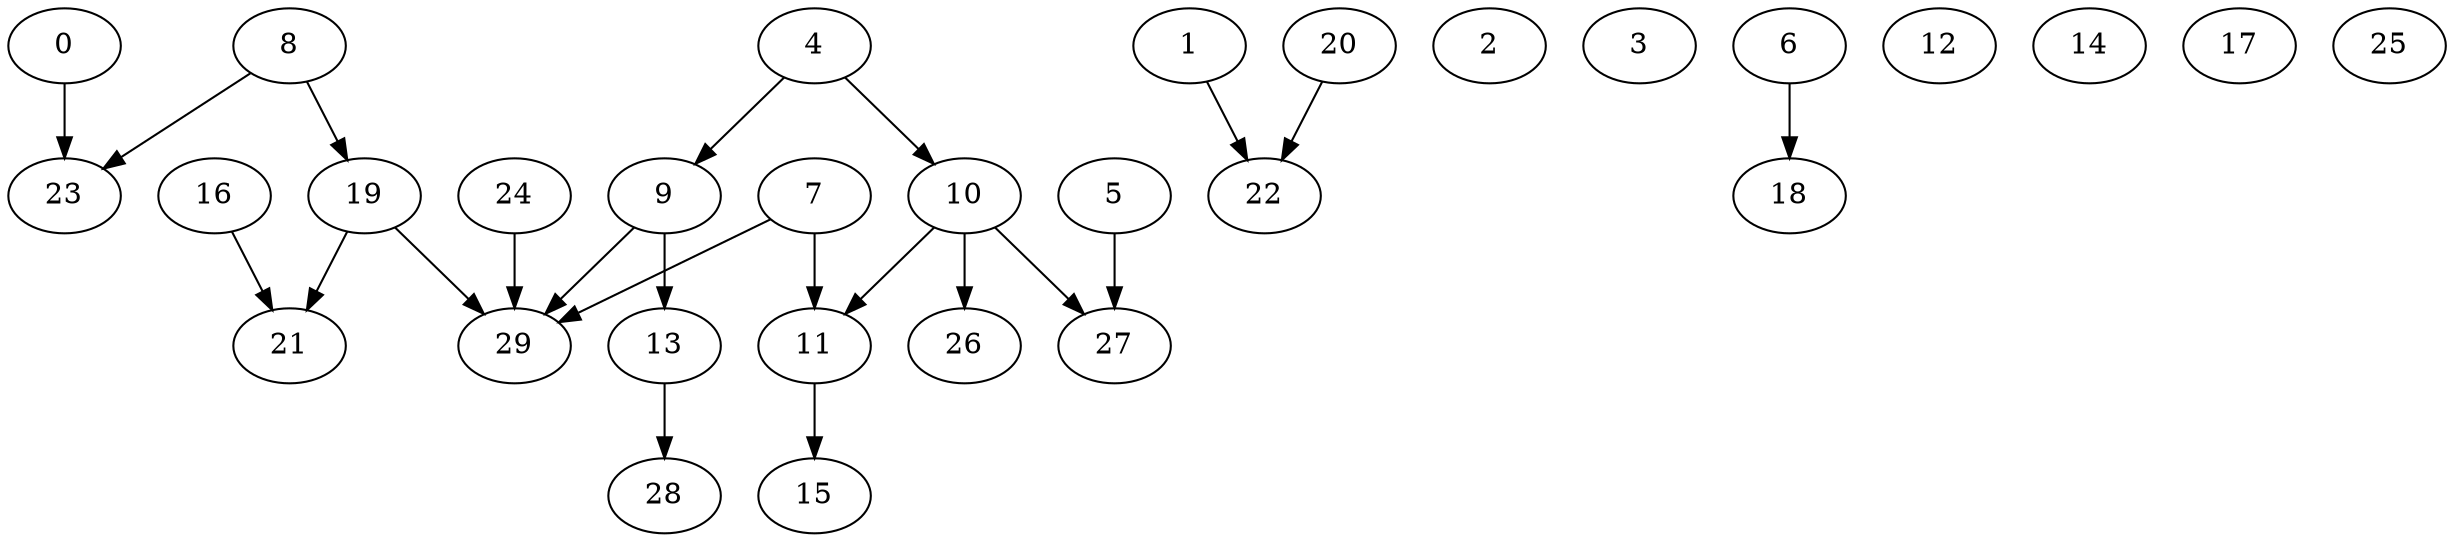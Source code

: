 digraph "Random_Nodes_30_Density_0.73_CCR_2.01_WeightType_Random" {
	0	 [Weight=3];
	23	 [Weight=6];
	0 -> 23	 [Weight=5];
	1	 [Weight=6];
	22	 [Weight=6];
	1 -> 22	 [Weight=15];
	2	 [Weight=3];
	3	 [Weight=7];
	4	 [Weight=6];
	9	 [Weight=2];
	4 -> 9	 [Weight=25];
	10	 [Weight=3];
	4 -> 10	 [Weight=8];
	5	 [Weight=2];
	27	 [Weight=5];
	5 -> 27	 [Weight=13];
	6	 [Weight=2];
	18	 [Weight=3];
	6 -> 18	 [Weight=8];
	7	 [Weight=10];
	11	 [Weight=4];
	7 -> 11	 [Weight=18];
	29	 [Weight=8];
	7 -> 29	 [Weight=8];
	8	 [Weight=8];
	19	 [Weight=9];
	8 -> 19	 [Weight=10];
	8 -> 23	 [Weight=15];
	13	 [Weight=4];
	9 -> 13	 [Weight=15];
	9 -> 29	 [Weight=5];
	10 -> 11	 [Weight=18];
	26	 [Weight=5];
	10 -> 26	 [Weight=20];
	10 -> 27	 [Weight=8];
	15	 [Weight=2];
	11 -> 15	 [Weight=8];
	12	 [Weight=4];
	28	 [Weight=6];
	13 -> 28	 [Weight=25];
	14	 [Weight=10];
	16	 [Weight=7];
	21	 [Weight=3];
	16 -> 21	 [Weight=20];
	17	 [Weight=6];
	19 -> 21	 [Weight=20];
	19 -> 29	 [Weight=23];
	20	 [Weight=10];
	20 -> 22	 [Weight=23];
	24	 [Weight=3];
	24 -> 29	 [Weight=13];
	25	 [Weight=8];
}
